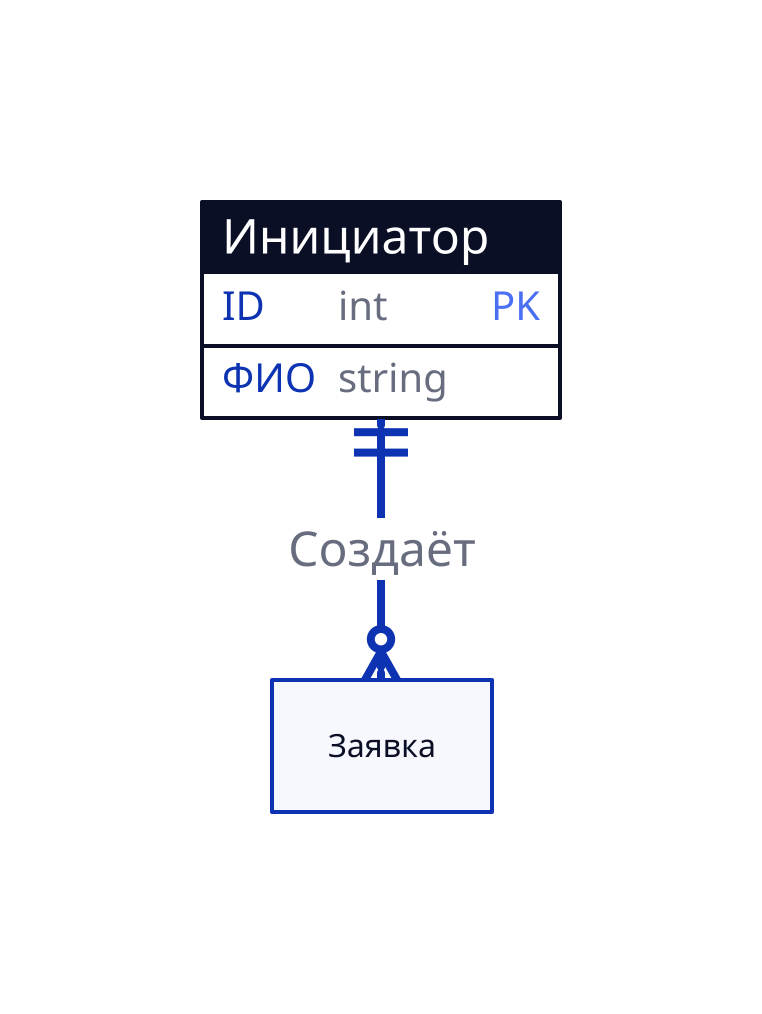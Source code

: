 # Comment test

direction: down

Инициатор: {
  shape: sql_table
  ID: int {constraint: primary_key}
  ФИО: string
}

Инициатор <-> Заявка: Создаёт {
  source-arrowhead.shape: cf-one-required
  target-arrowhead.shape: cf-many
  style: {
    font-size: 24
    stroke-width: 4
  }
}

# Инициатор ----------------> Заявка

# Заявка: {
#   shape: sql_table
#   ID: int {constraint: primary_key}
#   ID ТипЗаявки: int {constraint: foreign_key}
#   ID Заказа: int {constraint: foreign_key}
#   ID Инициатора: int {constraint: foreign_key}
#   ID Согласователя: int {constraint: foreign_key}
#   Согласована: bool
#   Причина несогласования: string
#   Исполнена: bool
#   Приоритет: int
#   Количество: int
#   Товар: string
#   Вес (КГ): float
# }

# pg: PostgreSQL
# Cloud: my cloud
# Cloud.shape: cloud
# SQLite; Cassandra
